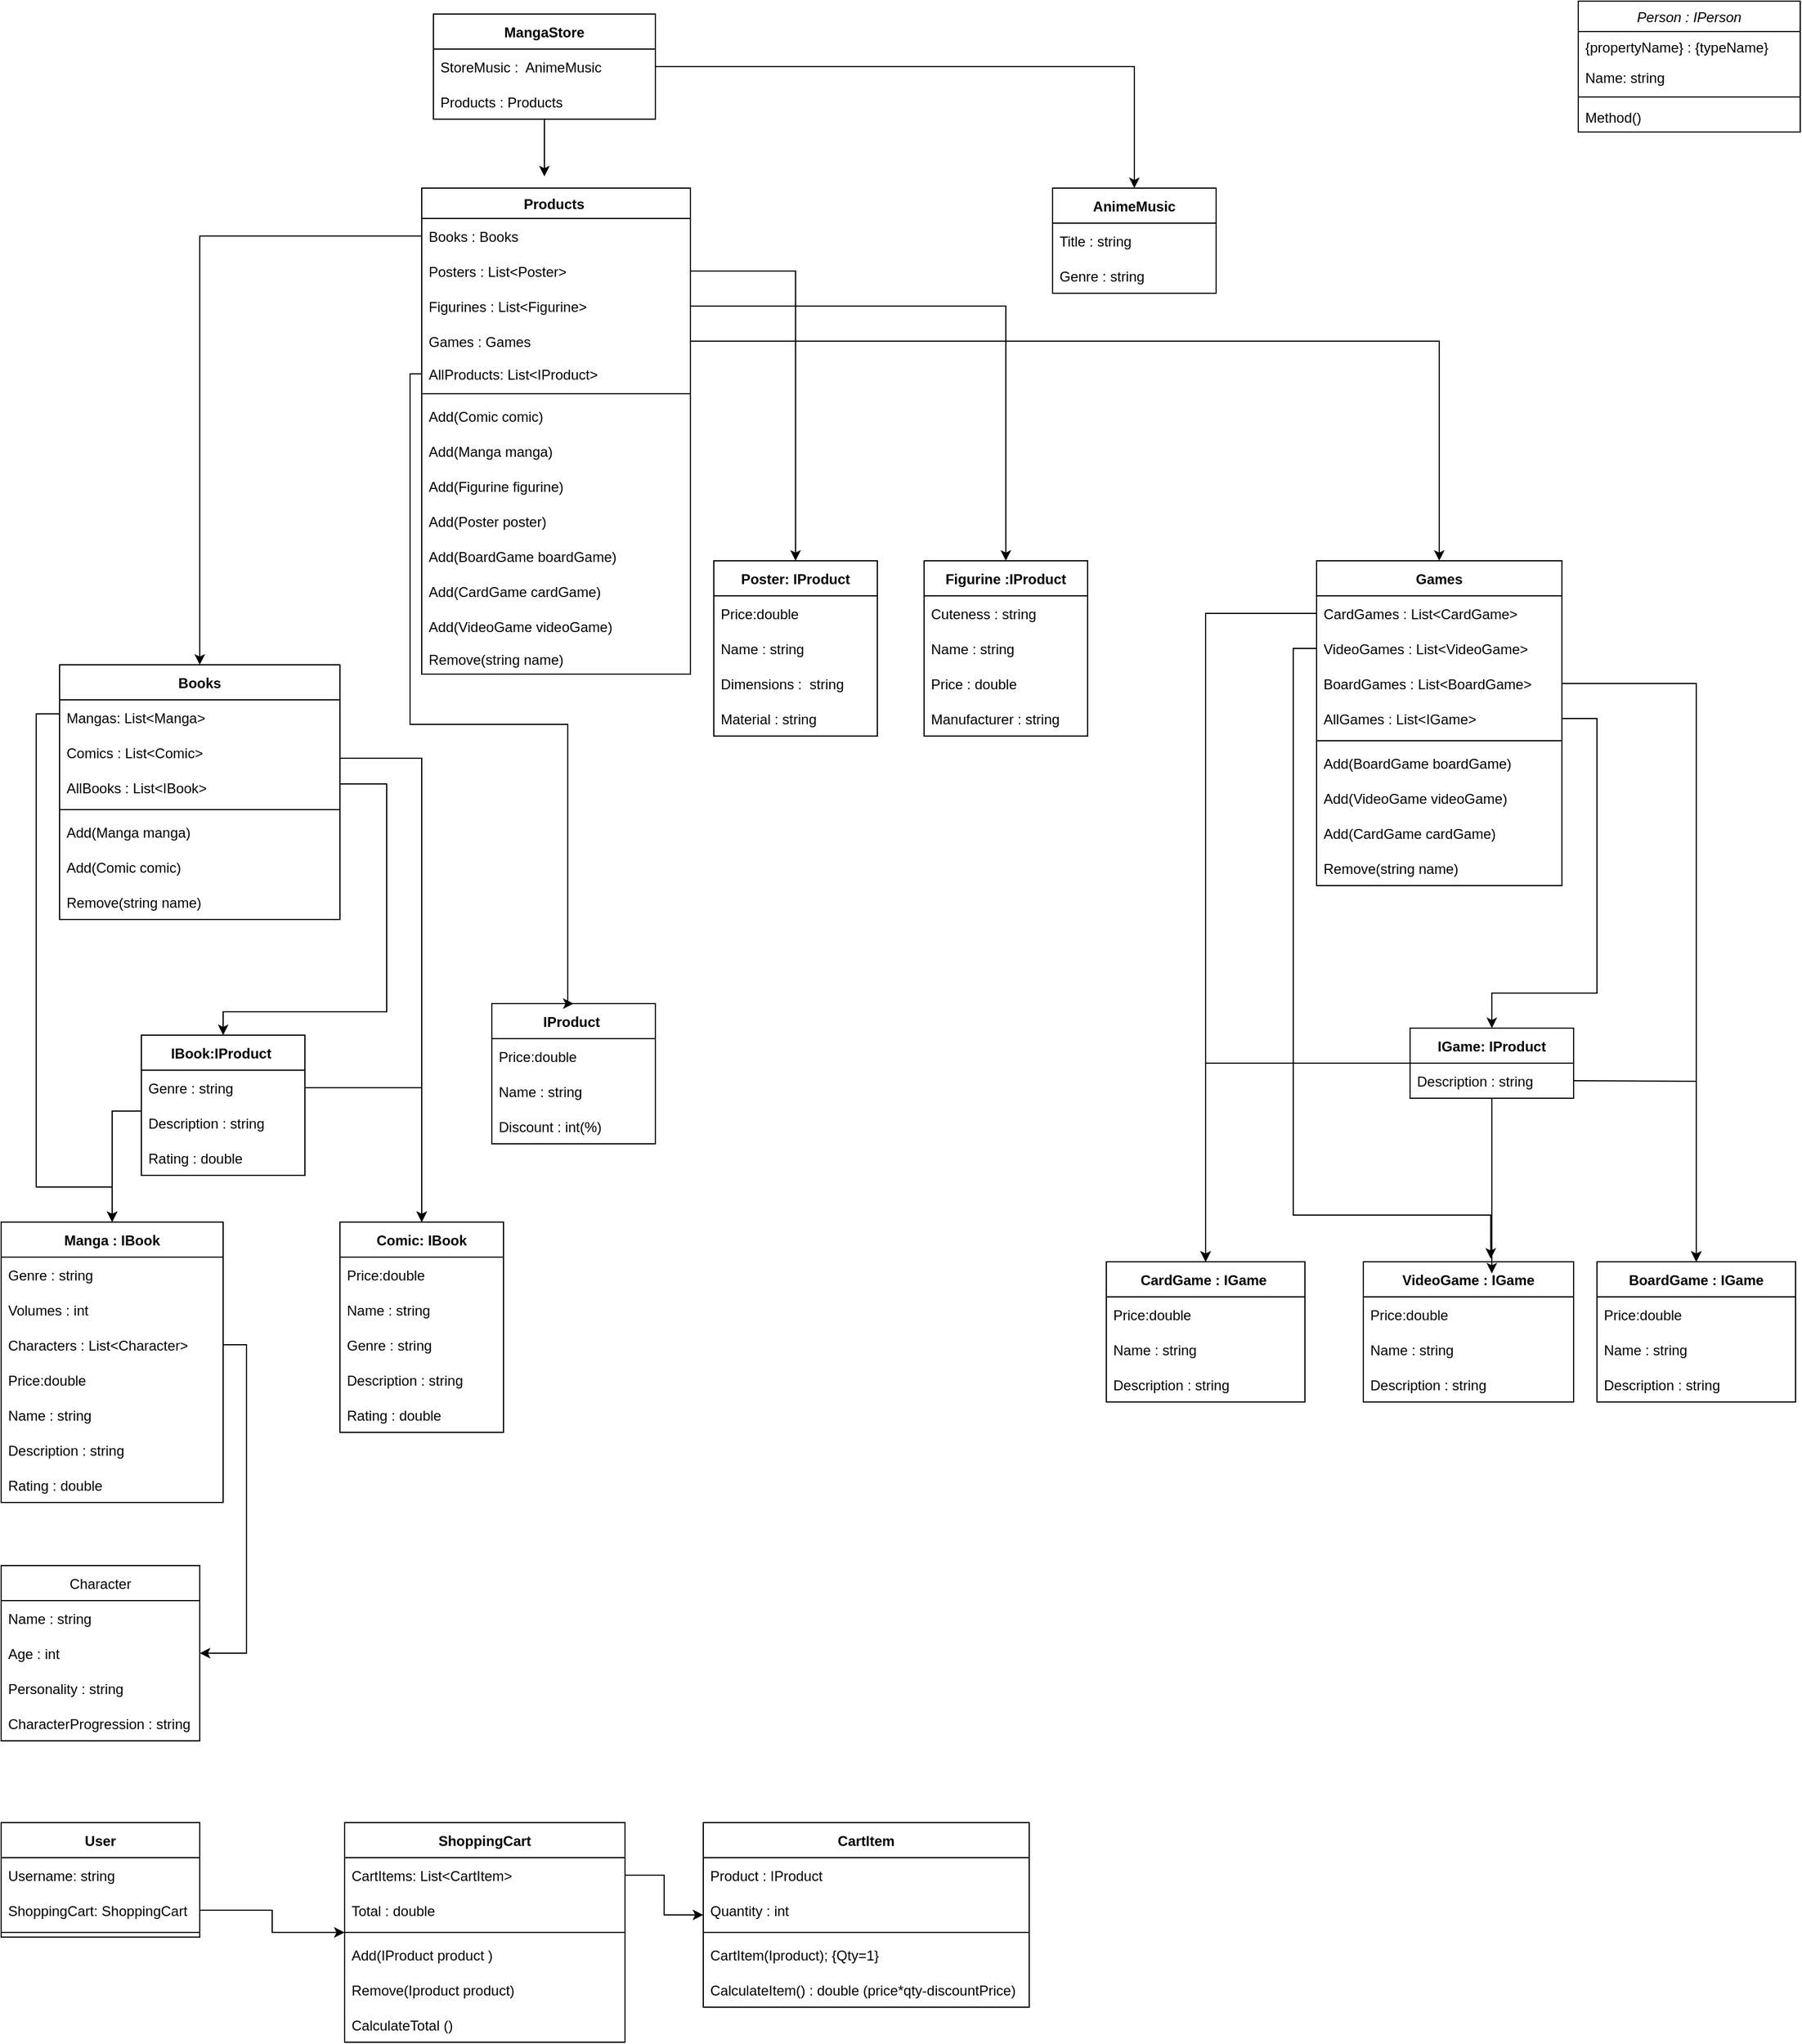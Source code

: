 <mxfile version="19.0.0" type="device"><diagram id="C5RBs43oDa-KdzZeNtuy" name="Page-1"><mxGraphModel dx="981" dy="-345" grid="1" gridSize="10" guides="1" tooltips="1" connect="1" arrows="1" fold="1" page="1" pageScale="1" pageWidth="827" pageHeight="1169" math="0" shadow="0"><root><mxCell id="WIyWlLk6GJQsqaUBKTNV-0"/><mxCell id="WIyWlLk6GJQsqaUBKTNV-1" parent="WIyWlLk6GJQsqaUBKTNV-0"/><mxCell id="zkfFHV4jXpPFQw0GAbJ--0" value="Person : IPerson" style="swimlane;fontStyle=2;align=center;verticalAlign=top;childLayout=stackLayout;horizontal=1;startSize=26;horizontalStack=0;resizeParent=1;resizeLast=0;collapsible=1;marginBottom=0;rounded=0;shadow=0;strokeWidth=1;fontColor=#000000;" parent="WIyWlLk6GJQsqaUBKTNV-1" vertex="1"><mxGeometry x="1350" y="1201" width="190" height="112" as="geometry"><mxRectangle x="230" y="140" width="160" height="26" as="alternateBounds"/></mxGeometry></mxCell><mxCell id="zkfFHV4jXpPFQw0GAbJ--2" value="{propertyName} : {typeName}" style="text;align=left;verticalAlign=top;spacingLeft=4;spacingRight=4;overflow=hidden;rotatable=0;points=[[0,0.5],[1,0.5]];portConstraint=eastwest;rounded=0;shadow=0;html=0;fontColor=#000000;" parent="zkfFHV4jXpPFQw0GAbJ--0" vertex="1"><mxGeometry y="26" width="190" height="26" as="geometry"/></mxCell><mxCell id="zkfFHV4jXpPFQw0GAbJ--1" value="Name: string" style="text;align=left;verticalAlign=top;spacingLeft=4;spacingRight=4;overflow=hidden;rotatable=0;points=[[0,0.5],[1,0.5]];portConstraint=eastwest;fontColor=#000000;" parent="zkfFHV4jXpPFQw0GAbJ--0" vertex="1"><mxGeometry y="52" width="190" height="26" as="geometry"/></mxCell><mxCell id="zkfFHV4jXpPFQw0GAbJ--4" value="" style="line;html=1;strokeWidth=1;align=left;verticalAlign=middle;spacingTop=-1;spacingLeft=3;spacingRight=3;rotatable=0;labelPosition=right;points=[];portConstraint=eastwest;fontColor=#000000;" parent="zkfFHV4jXpPFQw0GAbJ--0" vertex="1"><mxGeometry y="78" width="190" height="8" as="geometry"/></mxCell><mxCell id="zkfFHV4jXpPFQw0GAbJ--5" value="Method()" style="text;align=left;verticalAlign=top;spacingLeft=4;spacingRight=4;overflow=hidden;rotatable=0;points=[[0,0.5],[1,0.5]];portConstraint=eastwest;fontColor=#000000;" parent="zkfFHV4jXpPFQw0GAbJ--0" vertex="1"><mxGeometry y="86" width="190" height="26" as="geometry"/></mxCell><mxCell id="V0D16U1QxSPT4aVUW1du-11" style="edgeStyle=orthogonalEdgeStyle;rounded=0;orthogonalLoop=1;jettySize=auto;html=1;" parent="WIyWlLk6GJQsqaUBKTNV-1" source="A4vjQDZnEhib27gxBdqD-4" edge="1"><mxGeometry relative="1" as="geometry"><mxPoint x="465" y="1351" as="targetPoint"/></mxGeometry></mxCell><mxCell id="A4vjQDZnEhib27gxBdqD-4" value="MangaStore" style="swimlane;fontStyle=1;childLayout=stackLayout;horizontal=1;startSize=30;horizontalStack=0;resizeParent=1;resizeParentMax=0;resizeLast=0;collapsible=1;marginBottom=0;fontColor=#000000;" parent="WIyWlLk6GJQsqaUBKTNV-1" vertex="1"><mxGeometry x="370" y="1212" width="190" height="90" as="geometry"/></mxCell><mxCell id="A4vjQDZnEhib27gxBdqD-8" value="StoreMusic :  AnimeMusic" style="text;strokeColor=none;fillColor=none;align=left;verticalAlign=middle;spacingLeft=4;spacingRight=4;overflow=hidden;points=[[0,0.5],[1,0.5]];portConstraint=eastwest;rotatable=0;fontStyle=0;fontColor=#000000;" parent="A4vjQDZnEhib27gxBdqD-4" vertex="1"><mxGeometry y="30" width="190" height="30" as="geometry"/></mxCell><mxCell id="V0D16U1QxSPT4aVUW1du-0" value="Products : Products" style="text;strokeColor=none;fillColor=none;align=left;verticalAlign=middle;spacingLeft=4;spacingRight=4;overflow=hidden;points=[[0,0.5],[1,0.5]];portConstraint=eastwest;rotatable=0;fontStyle=0;fontColor=#000000;" parent="A4vjQDZnEhib27gxBdqD-4" vertex="1"><mxGeometry y="60" width="190" height="30" as="geometry"/></mxCell><mxCell id="A4vjQDZnEhib27gxBdqD-10" value="Character" style="swimlane;fontStyle=0;childLayout=stackLayout;horizontal=1;startSize=30;horizontalStack=0;resizeParent=1;resizeParentMax=0;resizeLast=0;collapsible=1;marginBottom=0;fontColor=#000000;" parent="WIyWlLk6GJQsqaUBKTNV-1" vertex="1"><mxGeometry y="2540" width="170" height="150" as="geometry"/></mxCell><mxCell id="A4vjQDZnEhib27gxBdqD-11" value="Name : string " style="text;strokeColor=none;fillColor=none;align=left;verticalAlign=middle;spacingLeft=4;spacingRight=4;overflow=hidden;points=[[0,0.5],[1,0.5]];portConstraint=eastwest;rotatable=0;fontColor=#000000;" parent="A4vjQDZnEhib27gxBdqD-10" vertex="1"><mxGeometry y="30" width="170" height="30" as="geometry"/></mxCell><mxCell id="A4vjQDZnEhib27gxBdqD-12" value="Age : int" style="text;strokeColor=none;fillColor=none;align=left;verticalAlign=middle;spacingLeft=4;spacingRight=4;overflow=hidden;points=[[0,0.5],[1,0.5]];portConstraint=eastwest;rotatable=0;fontColor=#000000;" parent="A4vjQDZnEhib27gxBdqD-10" vertex="1"><mxGeometry y="60" width="170" height="30" as="geometry"/></mxCell><mxCell id="A4vjQDZnEhib27gxBdqD-13" value="Personality : string " style="text;strokeColor=none;fillColor=none;align=left;verticalAlign=middle;spacingLeft=4;spacingRight=4;overflow=hidden;points=[[0,0.5],[1,0.5]];portConstraint=eastwest;rotatable=0;fontColor=#000000;" parent="A4vjQDZnEhib27gxBdqD-10" vertex="1"><mxGeometry y="90" width="170" height="30" as="geometry"/></mxCell><mxCell id="A4vjQDZnEhib27gxBdqD-14" value="CharacterProgression : string" style="text;strokeColor=none;fillColor=none;align=left;verticalAlign=middle;spacingLeft=4;spacingRight=4;overflow=hidden;points=[[0,0.5],[1,0.5]];portConstraint=eastwest;rotatable=0;fontColor=#000000;" parent="A4vjQDZnEhib27gxBdqD-10" vertex="1"><mxGeometry y="120" width="170" height="30" as="geometry"/></mxCell><mxCell id="A4vjQDZnEhib27gxBdqD-19" value="Manga : IBook" style="swimlane;fontStyle=1;childLayout=stackLayout;horizontal=1;startSize=30;horizontalStack=0;resizeParent=1;resizeParentMax=0;resizeLast=0;collapsible=1;marginBottom=0;fontColor=#000000;" parent="WIyWlLk6GJQsqaUBKTNV-1" vertex="1"><mxGeometry y="2246" width="190" height="240" as="geometry"/></mxCell><mxCell id="A4vjQDZnEhib27gxBdqD-21" value="Genre : string    " style="text;strokeColor=none;fillColor=none;align=left;verticalAlign=middle;spacingLeft=4;spacingRight=4;overflow=hidden;points=[[0,0.5],[1,0.5]];portConstraint=eastwest;rotatable=0;fontColor=#000000;" parent="A4vjQDZnEhib27gxBdqD-19" vertex="1"><mxGeometry y="30" width="190" height="30" as="geometry"/></mxCell><mxCell id="A4vjQDZnEhib27gxBdqD-22" value="Volumes : int" style="text;strokeColor=none;fillColor=none;align=left;verticalAlign=middle;spacingLeft=4;spacingRight=4;overflow=hidden;points=[[0,0.5],[1,0.5]];portConstraint=eastwest;rotatable=0;fontColor=#000000;" parent="A4vjQDZnEhib27gxBdqD-19" vertex="1"><mxGeometry y="60" width="190" height="30" as="geometry"/></mxCell><mxCell id="A4vjQDZnEhib27gxBdqD-23" value="Characters : List&lt;Character&gt;" style="text;strokeColor=none;fillColor=none;align=left;verticalAlign=middle;spacingLeft=4;spacingRight=4;overflow=hidden;points=[[0,0.5],[1,0.5]];portConstraint=eastwest;rotatable=0;fontColor=#000000;" parent="A4vjQDZnEhib27gxBdqD-19" vertex="1"><mxGeometry y="90" width="190" height="30" as="geometry"/></mxCell><mxCell id="V0D16U1QxSPT4aVUW1du-30" value="Price:double" style="text;strokeColor=none;fillColor=none;align=left;verticalAlign=middle;spacingLeft=4;spacingRight=4;overflow=hidden;points=[[0,0.5],[1,0.5]];portConstraint=eastwest;rotatable=0;fontColor=#000000;" parent="A4vjQDZnEhib27gxBdqD-19" vertex="1"><mxGeometry y="120" width="190" height="30" as="geometry"/></mxCell><mxCell id="V0D16U1QxSPT4aVUW1du-29" value="Name : string" style="text;strokeColor=none;fillColor=none;align=left;verticalAlign=middle;spacingLeft=4;spacingRight=4;overflow=hidden;points=[[0,0.5],[1,0.5]];portConstraint=eastwest;rotatable=0;fontColor=#000000;" parent="A4vjQDZnEhib27gxBdqD-19" vertex="1"><mxGeometry y="150" width="190" height="30" as="geometry"/></mxCell><mxCell id="A4vjQDZnEhib27gxBdqD-24" value="Description : string" style="text;strokeColor=none;fillColor=none;align=left;verticalAlign=middle;spacingLeft=4;spacingRight=4;overflow=hidden;points=[[0,0.5],[1,0.5]];portConstraint=eastwest;rotatable=0;fontColor=#000000;" parent="A4vjQDZnEhib27gxBdqD-19" vertex="1"><mxGeometry y="180" width="190" height="30" as="geometry"/></mxCell><mxCell id="A4vjQDZnEhib27gxBdqD-25" value="Rating : double " style="text;strokeColor=none;fillColor=none;align=left;verticalAlign=middle;spacingLeft=4;spacingRight=4;overflow=hidden;points=[[0,0.5],[1,0.5]];portConstraint=eastwest;rotatable=0;fontColor=#000000;" parent="A4vjQDZnEhib27gxBdqD-19" vertex="1"><mxGeometry y="210" width="190" height="30" as="geometry"/></mxCell><mxCell id="A4vjQDZnEhib27gxBdqD-27" value="Books" style="swimlane;fontStyle=1;childLayout=stackLayout;horizontal=1;startSize=30;horizontalStack=0;resizeParent=1;resizeParentMax=0;resizeLast=0;collapsible=1;marginBottom=0;fontColor=#000000;" parent="WIyWlLk6GJQsqaUBKTNV-1" vertex="1"><mxGeometry x="50" y="1769" width="240" height="218" as="geometry"/></mxCell><mxCell id="A4vjQDZnEhib27gxBdqD-28" value="Mangas: List&lt;Manga&gt;    " style="text;strokeColor=none;fillColor=none;align=left;verticalAlign=middle;spacingLeft=4;spacingRight=4;overflow=hidden;points=[[0,0.5],[1,0.5]];portConstraint=eastwest;rotatable=0;fontColor=#000000;" parent="A4vjQDZnEhib27gxBdqD-27" vertex="1"><mxGeometry y="30" width="240" height="30" as="geometry"/></mxCell><mxCell id="A4vjQDZnEhib27gxBdqD-29" value="Comics : List&lt;Comic&gt;" style="text;strokeColor=none;fillColor=none;align=left;verticalAlign=middle;spacingLeft=4;spacingRight=4;overflow=hidden;points=[[0,0.5],[1,0.5]];portConstraint=eastwest;rotatable=0;fontColor=#000000;" parent="A4vjQDZnEhib27gxBdqD-27" vertex="1"><mxGeometry y="60" width="240" height="30" as="geometry"/></mxCell><mxCell id="A4vjQDZnEhib27gxBdqD-48" value="AllBooks : List&lt;IBook&gt;" style="text;strokeColor=none;fillColor=none;align=left;verticalAlign=middle;spacingLeft=4;spacingRight=4;overflow=hidden;points=[[0,0.5],[1,0.5]];portConstraint=eastwest;rotatable=0;fontColor=#000000;" parent="A4vjQDZnEhib27gxBdqD-27" vertex="1"><mxGeometry y="90" width="240" height="30" as="geometry"/></mxCell><mxCell id="A4vjQDZnEhib27gxBdqD-69" value="" style="line;html=1;strokeWidth=1;align=left;verticalAlign=middle;spacingTop=-1;spacingLeft=3;spacingRight=3;rotatable=0;labelPosition=right;points=[];portConstraint=eastwest;fontColor=#000000;" parent="A4vjQDZnEhib27gxBdqD-27" vertex="1"><mxGeometry y="120" width="240" height="8" as="geometry"/></mxCell><mxCell id="A4vjQDZnEhib27gxBdqD-71" value="Add(Manga manga)" style="text;strokeColor=none;fillColor=none;align=left;verticalAlign=middle;spacingLeft=4;spacingRight=4;overflow=hidden;points=[[0,0.5],[1,0.5]];portConstraint=eastwest;rotatable=0;fontColor=#000000;" parent="A4vjQDZnEhib27gxBdqD-27" vertex="1"><mxGeometry y="128" width="240" height="30" as="geometry"/></mxCell><mxCell id="A4vjQDZnEhib27gxBdqD-72" value="Add(Comic comic)" style="text;strokeColor=none;fillColor=none;align=left;verticalAlign=middle;spacingLeft=4;spacingRight=4;overflow=hidden;points=[[0,0.5],[1,0.5]];portConstraint=eastwest;rotatable=0;fontColor=#000000;" parent="A4vjQDZnEhib27gxBdqD-27" vertex="1"><mxGeometry y="158" width="240" height="30" as="geometry"/></mxCell><mxCell id="A4vjQDZnEhib27gxBdqD-73" value="Remove(string name)" style="text;strokeColor=none;fillColor=none;align=left;verticalAlign=middle;spacingLeft=4;spacingRight=4;overflow=hidden;points=[[0,0.5],[1,0.5]];portConstraint=eastwest;rotatable=0;fontColor=#000000;" parent="A4vjQDZnEhib27gxBdqD-27" vertex="1"><mxGeometry y="188" width="240" height="30" as="geometry"/></mxCell><mxCell id="A4vjQDZnEhib27gxBdqD-30" style="edgeStyle=orthogonalEdgeStyle;rounded=0;orthogonalLoop=1;jettySize=auto;html=1;exitX=1;exitY=0.5;exitDx=0;exitDy=0;entryX=1;entryY=0.5;entryDx=0;entryDy=0;fontColor=#000000;" parent="WIyWlLk6GJQsqaUBKTNV-1" source="A4vjQDZnEhib27gxBdqD-23" target="A4vjQDZnEhib27gxBdqD-12" edge="1"><mxGeometry relative="1" as="geometry"/></mxCell><mxCell id="A4vjQDZnEhib27gxBdqD-32" value="Comic: IBook" style="swimlane;fontStyle=1;childLayout=stackLayout;horizontal=1;startSize=30;horizontalStack=0;resizeParent=1;resizeParentMax=0;resizeLast=0;collapsible=1;marginBottom=0;fontColor=#000000;" parent="WIyWlLk6GJQsqaUBKTNV-1" vertex="1"><mxGeometry x="290" y="2246" width="140" height="180" as="geometry"/></mxCell><mxCell id="V0D16U1QxSPT4aVUW1du-38" value="Price:double" style="text;strokeColor=none;fillColor=none;align=left;verticalAlign=middle;spacingLeft=4;spacingRight=4;overflow=hidden;points=[[0,0.5],[1,0.5]];portConstraint=eastwest;rotatable=0;fontColor=#000000;" parent="A4vjQDZnEhib27gxBdqD-32" vertex="1"><mxGeometry y="30" width="140" height="30" as="geometry"/></mxCell><mxCell id="V0D16U1QxSPT4aVUW1du-37" value="Name : string" style="text;strokeColor=none;fillColor=none;align=left;verticalAlign=middle;spacingLeft=4;spacingRight=4;overflow=hidden;points=[[0,0.5],[1,0.5]];portConstraint=eastwest;rotatable=0;fontColor=#000000;" parent="A4vjQDZnEhib27gxBdqD-32" vertex="1"><mxGeometry y="60" width="140" height="30" as="geometry"/></mxCell><mxCell id="A4vjQDZnEhib27gxBdqD-34" value="Genre : string    " style="text;strokeColor=none;fillColor=none;align=left;verticalAlign=middle;spacingLeft=4;spacingRight=4;overflow=hidden;points=[[0,0.5],[1,0.5]];portConstraint=eastwest;rotatable=0;fontColor=#000000;" parent="A4vjQDZnEhib27gxBdqD-32" vertex="1"><mxGeometry y="90" width="140" height="30" as="geometry"/></mxCell><mxCell id="A4vjQDZnEhib27gxBdqD-35" value="Description : string" style="text;strokeColor=none;fillColor=none;align=left;verticalAlign=middle;spacingLeft=4;spacingRight=4;overflow=hidden;points=[[0,0.5],[1,0.5]];portConstraint=eastwest;rotatable=0;fontColor=#000000;" parent="A4vjQDZnEhib27gxBdqD-32" vertex="1"><mxGeometry y="120" width="140" height="30" as="geometry"/></mxCell><mxCell id="A4vjQDZnEhib27gxBdqD-36" value="Rating : double " style="text;strokeColor=none;fillColor=none;align=left;verticalAlign=middle;spacingLeft=4;spacingRight=4;overflow=hidden;points=[[0,0.5],[1,0.5]];portConstraint=eastwest;rotatable=0;fontColor=#000000;" parent="A4vjQDZnEhib27gxBdqD-32" vertex="1"><mxGeometry y="150" width="140" height="30" as="geometry"/></mxCell><mxCell id="A4vjQDZnEhib27gxBdqD-41" value="Poster: IProduct" style="swimlane;fontStyle=1;childLayout=stackLayout;horizontal=1;startSize=30;horizontalStack=0;resizeParent=1;resizeParentMax=0;resizeLast=0;collapsible=1;marginBottom=0;fontColor=#000000;" parent="WIyWlLk6GJQsqaUBKTNV-1" vertex="1"><mxGeometry x="610" y="1680" width="140" height="150" as="geometry"/></mxCell><mxCell id="V0D16U1QxSPT4aVUW1du-39" value="Price:double" style="text;strokeColor=none;fillColor=none;align=left;verticalAlign=middle;spacingLeft=4;spacingRight=4;overflow=hidden;points=[[0,0.5],[1,0.5]];portConstraint=eastwest;rotatable=0;fontColor=#000000;" parent="A4vjQDZnEhib27gxBdqD-41" vertex="1"><mxGeometry y="30" width="140" height="30" as="geometry"/></mxCell><mxCell id="V0D16U1QxSPT4aVUW1du-40" value="Name : string" style="text;strokeColor=none;fillColor=none;align=left;verticalAlign=middle;spacingLeft=4;spacingRight=4;overflow=hidden;points=[[0,0.5],[1,0.5]];portConstraint=eastwest;rotatable=0;fontColor=#000000;" parent="A4vjQDZnEhib27gxBdqD-41" vertex="1"><mxGeometry y="60" width="140" height="30" as="geometry"/></mxCell><mxCell id="A4vjQDZnEhib27gxBdqD-43" value="Dimensions :  string" style="text;strokeColor=none;fillColor=none;align=left;verticalAlign=middle;spacingLeft=4;spacingRight=4;overflow=hidden;points=[[0,0.5],[1,0.5]];portConstraint=eastwest;rotatable=0;fontColor=#000000;" parent="A4vjQDZnEhib27gxBdqD-41" vertex="1"><mxGeometry y="90" width="140" height="30" as="geometry"/></mxCell><mxCell id="A4vjQDZnEhib27gxBdqD-44" value="Material : string " style="text;strokeColor=none;fillColor=none;align=left;verticalAlign=middle;spacingLeft=4;spacingRight=4;overflow=hidden;points=[[0,0.5],[1,0.5]];portConstraint=eastwest;rotatable=0;fontColor=#000000;" parent="A4vjQDZnEhib27gxBdqD-41" vertex="1"><mxGeometry y="120" width="140" height="30" as="geometry"/></mxCell><mxCell id="A4vjQDZnEhib27gxBdqD-50" value="IBook:IProduct " style="swimlane;fontStyle=1;childLayout=stackLayout;horizontal=1;startSize=30;horizontalStack=0;resizeParent=1;resizeParentMax=0;resizeLast=0;collapsible=1;marginBottom=0;fontColor=#000000;" parent="WIyWlLk6GJQsqaUBKTNV-1" vertex="1"><mxGeometry x="120" y="2086" width="140" height="120" as="geometry"/></mxCell><mxCell id="A4vjQDZnEhib27gxBdqD-52" value="Genre : string    " style="text;strokeColor=none;fillColor=none;align=left;verticalAlign=middle;spacingLeft=4;spacingRight=4;overflow=hidden;points=[[0,0.5],[1,0.5]];portConstraint=eastwest;rotatable=0;fontColor=#000000;" parent="A4vjQDZnEhib27gxBdqD-50" vertex="1"><mxGeometry y="30" width="140" height="30" as="geometry"/></mxCell><mxCell id="A4vjQDZnEhib27gxBdqD-53" value="Description : string" style="text;strokeColor=none;fillColor=none;align=left;verticalAlign=middle;spacingLeft=4;spacingRight=4;overflow=hidden;points=[[0,0.5],[1,0.5]];portConstraint=eastwest;rotatable=0;fontColor=#000000;" parent="A4vjQDZnEhib27gxBdqD-50" vertex="1"><mxGeometry y="60" width="140" height="30" as="geometry"/></mxCell><mxCell id="A4vjQDZnEhib27gxBdqD-54" value="Rating : double " style="text;strokeColor=none;fillColor=none;align=left;verticalAlign=middle;spacingLeft=4;spacingRight=4;overflow=hidden;points=[[0,0.5],[1,0.5]];portConstraint=eastwest;rotatable=0;fontColor=#000000;" parent="A4vjQDZnEhib27gxBdqD-50" vertex="1"><mxGeometry y="90" width="140" height="30" as="geometry"/></mxCell><mxCell id="A4vjQDZnEhib27gxBdqD-59" style="edgeStyle=orthogonalEdgeStyle;rounded=0;orthogonalLoop=1;jettySize=auto;html=1;exitX=1;exitY=0.5;exitDx=0;exitDy=0;entryX=0.5;entryY=0;entryDx=0;entryDy=0;fontColor=#000000;" parent="WIyWlLk6GJQsqaUBKTNV-1" source="A4vjQDZnEhib27gxBdqD-48" target="A4vjQDZnEhib27gxBdqD-50" edge="1"><mxGeometry relative="1" as="geometry"><Array as="points"><mxPoint x="330" y="1871"/><mxPoint x="330" y="2066"/><mxPoint x="190" y="2066"/></Array></mxGeometry></mxCell><mxCell id="A4vjQDZnEhib27gxBdqD-62" style="edgeStyle=orthogonalEdgeStyle;rounded=0;orthogonalLoop=1;jettySize=auto;html=1;exitX=0;exitY=0.5;exitDx=0;exitDy=0;entryX=0.5;entryY=0;entryDx=0;entryDy=0;fontColor=#000000;" parent="WIyWlLk6GJQsqaUBKTNV-1" source="A4vjQDZnEhib27gxBdqD-52" target="A4vjQDZnEhib27gxBdqD-19" edge="1"><mxGeometry relative="1" as="geometry"><Array as="points"><mxPoint x="95" y="2151"/></Array></mxGeometry></mxCell><mxCell id="A4vjQDZnEhib27gxBdqD-64" style="edgeStyle=orthogonalEdgeStyle;rounded=0;orthogonalLoop=1;jettySize=auto;html=1;exitX=0;exitY=0.5;exitDx=0;exitDy=0;entryX=0.5;entryY=0;entryDx=0;entryDy=0;fontColor=#000000;" parent="WIyWlLk6GJQsqaUBKTNV-1" source="A4vjQDZnEhib27gxBdqD-28" target="A4vjQDZnEhib27gxBdqD-19" edge="1"><mxGeometry relative="1" as="geometry"><Array as="points"><mxPoint x="30" y="1811"/><mxPoint x="30" y="2216"/><mxPoint x="95" y="2216"/></Array></mxGeometry></mxCell><mxCell id="A4vjQDZnEhib27gxBdqD-65" style="edgeStyle=orthogonalEdgeStyle;rounded=0;orthogonalLoop=1;jettySize=auto;html=1;exitX=1;exitY=0.5;exitDx=0;exitDy=0;entryX=0.5;entryY=0;entryDx=0;entryDy=0;fontColor=#000000;" parent="WIyWlLk6GJQsqaUBKTNV-1" source="A4vjQDZnEhib27gxBdqD-52" target="A4vjQDZnEhib27gxBdqD-32" edge="1"><mxGeometry relative="1" as="geometry"/></mxCell><mxCell id="A4vjQDZnEhib27gxBdqD-77" value="Figurine :IProduct" style="swimlane;fontStyle=1;childLayout=stackLayout;horizontal=1;startSize=30;horizontalStack=0;resizeParent=1;resizeParentMax=0;resizeLast=0;collapsible=1;marginBottom=0;fontColor=#000000;" parent="WIyWlLk6GJQsqaUBKTNV-1" vertex="1"><mxGeometry x="790" y="1680" width="140" height="150" as="geometry"/></mxCell><mxCell id="A4vjQDZnEhib27gxBdqD-78" value="Cuteness : string  " style="text;strokeColor=none;fillColor=none;align=left;verticalAlign=middle;spacingLeft=4;spacingRight=4;overflow=hidden;points=[[0,0.5],[1,0.5]];portConstraint=eastwest;rotatable=0;" parent="A4vjQDZnEhib27gxBdqD-77" vertex="1"><mxGeometry y="30" width="140" height="30" as="geometry"/></mxCell><mxCell id="A4vjQDZnEhib27gxBdqD-79" value="Name : string " style="text;strokeColor=none;fillColor=none;align=left;verticalAlign=middle;spacingLeft=4;spacingRight=4;overflow=hidden;points=[[0,0.5],[1,0.5]];portConstraint=eastwest;rotatable=0;" parent="A4vjQDZnEhib27gxBdqD-77" vertex="1"><mxGeometry y="60" width="140" height="30" as="geometry"/></mxCell><mxCell id="A4vjQDZnEhib27gxBdqD-80" value="Price : double " style="text;strokeColor=none;fillColor=none;align=left;verticalAlign=middle;spacingLeft=4;spacingRight=4;overflow=hidden;points=[[0,0.5],[1,0.5]];portConstraint=eastwest;rotatable=0;" parent="A4vjQDZnEhib27gxBdqD-77" vertex="1"><mxGeometry y="90" width="140" height="30" as="geometry"/></mxCell><mxCell id="A4vjQDZnEhib27gxBdqD-81" value="Manufacturer : string" style="text;strokeColor=none;fillColor=none;align=left;verticalAlign=middle;spacingLeft=4;spacingRight=4;overflow=hidden;points=[[0,0.5],[1,0.5]];portConstraint=eastwest;rotatable=0;" parent="A4vjQDZnEhib27gxBdqD-77" vertex="1"><mxGeometry y="120" width="140" height="30" as="geometry"/></mxCell><mxCell id="A4vjQDZnEhib27gxBdqD-83" value="AnimeMusic" style="swimlane;fontStyle=1;childLayout=stackLayout;horizontal=1;startSize=30;horizontalStack=0;resizeParent=1;resizeParentMax=0;resizeLast=0;collapsible=1;marginBottom=0;fontColor=#000000;" parent="WIyWlLk6GJQsqaUBKTNV-1" vertex="1"><mxGeometry x="900" y="1361" width="140" height="90" as="geometry"/></mxCell><mxCell id="A4vjQDZnEhib27gxBdqD-84" value="Title : string" style="text;strokeColor=none;fillColor=none;align=left;verticalAlign=middle;spacingLeft=4;spacingRight=4;overflow=hidden;points=[[0,0.5],[1,0.5]];portConstraint=eastwest;rotatable=0;" parent="A4vjQDZnEhib27gxBdqD-83" vertex="1"><mxGeometry y="30" width="140" height="30" as="geometry"/></mxCell><mxCell id="A4vjQDZnEhib27gxBdqD-85" value="Genre : string" style="text;strokeColor=none;fillColor=none;align=left;verticalAlign=middle;spacingLeft=4;spacingRight=4;overflow=hidden;points=[[0,0.5],[1,0.5]];portConstraint=eastwest;rotatable=0;" parent="A4vjQDZnEhib27gxBdqD-83" vertex="1"><mxGeometry y="60" width="140" height="30" as="geometry"/></mxCell><mxCell id="A4vjQDZnEhib27gxBdqD-89" value="Games" style="swimlane;fontStyle=1;childLayout=stackLayout;horizontal=1;startSize=30;horizontalStack=0;resizeParent=1;resizeParentMax=0;resizeLast=0;collapsible=1;marginBottom=0;fontColor=#000000;" parent="WIyWlLk6GJQsqaUBKTNV-1" vertex="1"><mxGeometry x="1126" y="1680" width="210" height="278" as="geometry"/></mxCell><mxCell id="A4vjQDZnEhib27gxBdqD-90" value="CardGames : List&lt;CardGame&gt;" style="text;strokeColor=none;fillColor=none;align=left;verticalAlign=middle;spacingLeft=4;spacingRight=4;overflow=hidden;points=[[0,0.5],[1,0.5]];portConstraint=eastwest;rotatable=0;" parent="A4vjQDZnEhib27gxBdqD-89" vertex="1"><mxGeometry y="30" width="210" height="30" as="geometry"/></mxCell><mxCell id="A4vjQDZnEhib27gxBdqD-91" value="VideoGames : List&lt;VideoGame&gt;" style="text;strokeColor=none;fillColor=none;align=left;verticalAlign=middle;spacingLeft=4;spacingRight=4;overflow=hidden;points=[[0,0.5],[1,0.5]];portConstraint=eastwest;rotatable=0;" parent="A4vjQDZnEhib27gxBdqD-89" vertex="1"><mxGeometry y="60" width="210" height="30" as="geometry"/></mxCell><mxCell id="A4vjQDZnEhib27gxBdqD-92" value="BoardGames : List&lt;BoardGame&gt;" style="text;strokeColor=none;fillColor=none;align=left;verticalAlign=middle;spacingLeft=4;spacingRight=4;overflow=hidden;points=[[0,0.5],[1,0.5]];portConstraint=eastwest;rotatable=0;" parent="A4vjQDZnEhib27gxBdqD-89" vertex="1"><mxGeometry y="90" width="210" height="30" as="geometry"/></mxCell><mxCell id="A4vjQDZnEhib27gxBdqD-107" value="AllGames : List&lt;IGame&gt;" style="text;strokeColor=none;fillColor=none;align=left;verticalAlign=middle;spacingLeft=4;spacingRight=4;overflow=hidden;points=[[0,0.5],[1,0.5]];portConstraint=eastwest;rotatable=0;" parent="A4vjQDZnEhib27gxBdqD-89" vertex="1"><mxGeometry y="120" width="210" height="30" as="geometry"/></mxCell><mxCell id="A4vjQDZnEhib27gxBdqD-128" value="" style="line;html=1;strokeWidth=1;align=left;verticalAlign=middle;spacingTop=-1;spacingLeft=3;spacingRight=3;rotatable=0;labelPosition=right;points=[];portConstraint=eastwest;fontColor=#000000;" parent="A4vjQDZnEhib27gxBdqD-89" vertex="1"><mxGeometry y="150" width="210" height="8" as="geometry"/></mxCell><mxCell id="A4vjQDZnEhib27gxBdqD-129" value="Add(BoardGame boardGame)" style="text;strokeColor=none;fillColor=none;align=left;verticalAlign=middle;spacingLeft=4;spacingRight=4;overflow=hidden;points=[[0,0.5],[1,0.5]];portConstraint=eastwest;rotatable=0;" parent="A4vjQDZnEhib27gxBdqD-89" vertex="1"><mxGeometry y="158" width="210" height="30" as="geometry"/></mxCell><mxCell id="A4vjQDZnEhib27gxBdqD-130" value="Add(VideoGame videoGame)" style="text;strokeColor=none;fillColor=none;align=left;verticalAlign=middle;spacingLeft=4;spacingRight=4;overflow=hidden;points=[[0,0.5],[1,0.5]];portConstraint=eastwest;rotatable=0;" parent="A4vjQDZnEhib27gxBdqD-89" vertex="1"><mxGeometry y="188" width="210" height="30" as="geometry"/></mxCell><mxCell id="A4vjQDZnEhib27gxBdqD-131" value="Add(CardGame cardGame)" style="text;strokeColor=none;fillColor=none;align=left;verticalAlign=middle;spacingLeft=4;spacingRight=4;overflow=hidden;points=[[0,0.5],[1,0.5]];portConstraint=eastwest;rotatable=0;" parent="A4vjQDZnEhib27gxBdqD-89" vertex="1"><mxGeometry y="218" width="210" height="30" as="geometry"/></mxCell><mxCell id="A4vjQDZnEhib27gxBdqD-141" value="Remove(string name)" style="text;strokeColor=none;fillColor=none;align=left;verticalAlign=middle;spacingLeft=4;spacingRight=4;overflow=hidden;points=[[0,0.5],[1,0.5]];portConstraint=eastwest;rotatable=0;" parent="A4vjQDZnEhib27gxBdqD-89" vertex="1"><mxGeometry y="248" width="210" height="30" as="geometry"/></mxCell><mxCell id="A4vjQDZnEhib27gxBdqD-94" value="VideoGame : IGame" style="swimlane;fontStyle=1;childLayout=stackLayout;horizontal=1;startSize=30;horizontalStack=0;resizeParent=1;resizeParentMax=0;resizeLast=0;collapsible=1;marginBottom=0;fontColor=#000000;" parent="WIyWlLk6GJQsqaUBKTNV-1" vertex="1"><mxGeometry x="1166" y="2280" width="180" height="120" as="geometry"/></mxCell><mxCell id="V0D16U1QxSPT4aVUW1du-34" value="Price:double" style="text;strokeColor=none;fillColor=none;align=left;verticalAlign=middle;spacingLeft=4;spacingRight=4;overflow=hidden;points=[[0,0.5],[1,0.5]];portConstraint=eastwest;rotatable=0;fontColor=#000000;" parent="A4vjQDZnEhib27gxBdqD-94" vertex="1"><mxGeometry y="30" width="180" height="30" as="geometry"/></mxCell><mxCell id="V0D16U1QxSPT4aVUW1du-33" value="Name : string" style="text;strokeColor=none;fillColor=none;align=left;verticalAlign=middle;spacingLeft=4;spacingRight=4;overflow=hidden;points=[[0,0.5],[1,0.5]];portConstraint=eastwest;rotatable=0;fontColor=#000000;" parent="A4vjQDZnEhib27gxBdqD-94" vertex="1"><mxGeometry y="60" width="180" height="30" as="geometry"/></mxCell><mxCell id="A4vjQDZnEhib27gxBdqD-96" value="Description : string " style="text;strokeColor=none;fillColor=none;align=left;verticalAlign=middle;spacingLeft=4;spacingRight=4;overflow=hidden;points=[[0,0.5],[1,0.5]];portConstraint=eastwest;rotatable=0;fontColor=#000000;" parent="A4vjQDZnEhib27gxBdqD-94" vertex="1"><mxGeometry y="90" width="180" height="30" as="geometry"/></mxCell><mxCell id="A4vjQDZnEhib27gxBdqD-97" value="CardGame : IGame " style="swimlane;fontStyle=1;childLayout=stackLayout;horizontal=1;startSize=30;horizontalStack=0;resizeParent=1;resizeParentMax=0;resizeLast=0;collapsible=1;marginBottom=0;fontColor=#000000;" parent="WIyWlLk6GJQsqaUBKTNV-1" vertex="1"><mxGeometry x="946" y="2280" width="170" height="120" as="geometry"/></mxCell><mxCell id="V0D16U1QxSPT4aVUW1du-32" value="Price:double" style="text;strokeColor=none;fillColor=none;align=left;verticalAlign=middle;spacingLeft=4;spacingRight=4;overflow=hidden;points=[[0,0.5],[1,0.5]];portConstraint=eastwest;rotatable=0;fontColor=#000000;" parent="A4vjQDZnEhib27gxBdqD-97" vertex="1"><mxGeometry y="30" width="170" height="30" as="geometry"/></mxCell><mxCell id="V0D16U1QxSPT4aVUW1du-31" value="Name : string" style="text;strokeColor=none;fillColor=none;align=left;verticalAlign=middle;spacingLeft=4;spacingRight=4;overflow=hidden;points=[[0,0.5],[1,0.5]];portConstraint=eastwest;rotatable=0;fontColor=#000000;" parent="A4vjQDZnEhib27gxBdqD-97" vertex="1"><mxGeometry y="60" width="170" height="30" as="geometry"/></mxCell><mxCell id="A4vjQDZnEhib27gxBdqD-99" value="Description : string" style="text;strokeColor=none;fillColor=none;align=left;verticalAlign=middle;spacingLeft=4;spacingRight=4;overflow=hidden;points=[[0,0.5],[1,0.5]];portConstraint=eastwest;rotatable=0;fontColor=#000000;" parent="A4vjQDZnEhib27gxBdqD-97" vertex="1"><mxGeometry y="90" width="170" height="30" as="geometry"/></mxCell><mxCell id="A4vjQDZnEhib27gxBdqD-100" value="BoardGame : IGame" style="swimlane;fontStyle=1;childLayout=stackLayout;horizontal=1;startSize=30;horizontalStack=0;resizeParent=1;resizeParentMax=0;resizeLast=0;collapsible=1;marginBottom=0;fontColor=#000000;" parent="WIyWlLk6GJQsqaUBKTNV-1" vertex="1"><mxGeometry x="1366" y="2280" width="170" height="120" as="geometry"/></mxCell><mxCell id="V0D16U1QxSPT4aVUW1du-36" value="Price:double" style="text;strokeColor=none;fillColor=none;align=left;verticalAlign=middle;spacingLeft=4;spacingRight=4;overflow=hidden;points=[[0,0.5],[1,0.5]];portConstraint=eastwest;rotatable=0;fontColor=#000000;" parent="A4vjQDZnEhib27gxBdqD-100" vertex="1"><mxGeometry y="30" width="170" height="30" as="geometry"/></mxCell><mxCell id="V0D16U1QxSPT4aVUW1du-35" value="Name : string" style="text;strokeColor=none;fillColor=none;align=left;verticalAlign=middle;spacingLeft=4;spacingRight=4;overflow=hidden;points=[[0,0.5],[1,0.5]];portConstraint=eastwest;rotatable=0;fontColor=#000000;" parent="A4vjQDZnEhib27gxBdqD-100" vertex="1"><mxGeometry y="60" width="170" height="30" as="geometry"/></mxCell><mxCell id="A4vjQDZnEhib27gxBdqD-102" value="Description : string " style="text;strokeColor=none;fillColor=none;align=left;verticalAlign=middle;spacingLeft=4;spacingRight=4;overflow=hidden;points=[[0,0.5],[1,0.5]];portConstraint=eastwest;rotatable=0;fontColor=#000000;" parent="A4vjQDZnEhib27gxBdqD-100" vertex="1"><mxGeometry y="90" width="170" height="30" as="geometry"/></mxCell><mxCell id="A4vjQDZnEhib27gxBdqD-127" style="edgeStyle=orthogonalEdgeStyle;rounded=0;orthogonalLoop=1;jettySize=auto;html=1;entryX=0.5;entryY=0;entryDx=0;entryDy=0;fontColor=#000000;" parent="WIyWlLk6GJQsqaUBKTNV-1" source="A4vjQDZnEhib27gxBdqD-103" target="A4vjQDZnEhib27gxBdqD-97" edge="1"><mxGeometry relative="1" as="geometry"/></mxCell><mxCell id="rpCjOAM1iJtOvC3DCzwa-4" style="edgeStyle=orthogonalEdgeStyle;rounded=0;orthogonalLoop=1;jettySize=auto;html=1;" parent="WIyWlLk6GJQsqaUBKTNV-1" source="A4vjQDZnEhib27gxBdqD-103" edge="1"><mxGeometry relative="1" as="geometry"><mxPoint x="1276" y="2290" as="targetPoint"/></mxGeometry></mxCell><mxCell id="A4vjQDZnEhib27gxBdqD-103" value="IGame: IProduct" style="swimlane;fontStyle=1;childLayout=stackLayout;horizontal=1;startSize=30;horizontalStack=0;resizeParent=1;resizeParentMax=0;resizeLast=0;collapsible=1;marginBottom=0;fontColor=#000000;" parent="WIyWlLk6GJQsqaUBKTNV-1" vertex="1"><mxGeometry x="1206" y="2080" width="140" height="60" as="geometry"/></mxCell><mxCell id="A4vjQDZnEhib27gxBdqD-105" value="Description : string " style="text;strokeColor=none;fillColor=none;align=left;verticalAlign=middle;spacingLeft=4;spacingRight=4;overflow=hidden;points=[[0,0.5],[1,0.5]];portConstraint=eastwest;rotatable=0;fontColor=#000000;" parent="A4vjQDZnEhib27gxBdqD-103" vertex="1"><mxGeometry y="30" width="140" height="30" as="geometry"/></mxCell><mxCell id="A4vjQDZnEhib27gxBdqD-112" style="edgeStyle=orthogonalEdgeStyle;rounded=0;orthogonalLoop=1;jettySize=auto;html=1;exitX=1;exitY=0.5;exitDx=0;exitDy=0;entryX=0.5;entryY=0;entryDx=0;entryDy=0;fontColor=#000000;" parent="WIyWlLk6GJQsqaUBKTNV-1" source="A4vjQDZnEhib27gxBdqD-107" target="A4vjQDZnEhib27gxBdqD-103" edge="1"><mxGeometry relative="1" as="geometry"><Array as="points"><mxPoint x="1366" y="1815"/><mxPoint x="1366" y="2050"/><mxPoint x="1276" y="2050"/></Array></mxGeometry></mxCell><mxCell id="A4vjQDZnEhib27gxBdqD-114" style="edgeStyle=orthogonalEdgeStyle;rounded=0;orthogonalLoop=1;jettySize=auto;html=1;exitX=1;exitY=0.5;exitDx=0;exitDy=0;entryX=0.5;entryY=0;entryDx=0;entryDy=0;fontColor=#000000;" parent="WIyWlLk6GJQsqaUBKTNV-1" source="A4vjQDZnEhib27gxBdqD-92" target="A4vjQDZnEhib27gxBdqD-100" edge="1"><mxGeometry relative="1" as="geometry"/></mxCell><mxCell id="A4vjQDZnEhib27gxBdqD-123" style="edgeStyle=orthogonalEdgeStyle;rounded=0;orthogonalLoop=1;jettySize=auto;html=1;exitX=1;exitY=0.5;exitDx=0;exitDy=0;fontColor=#000000;" parent="WIyWlLk6GJQsqaUBKTNV-1" target="A4vjQDZnEhib27gxBdqD-100" edge="1"><mxGeometry relative="1" as="geometry"><mxPoint x="1346" y="2125" as="sourcePoint"/></mxGeometry></mxCell><mxCell id="Ka6qCojP0UC2Lb6sbMJh-2" style="edgeStyle=orthogonalEdgeStyle;rounded=0;orthogonalLoop=1;jettySize=auto;html=1;exitX=1;exitY=0.5;exitDx=0;exitDy=0;" parent="WIyWlLk6GJQsqaUBKTNV-1" source="A4vjQDZnEhib27gxBdqD-29" edge="1"><mxGeometry relative="1" as="geometry"><mxPoint x="360" y="2246" as="targetPoint"/><Array as="points"><mxPoint x="290" y="1849"/><mxPoint x="360" y="1849"/></Array></mxGeometry></mxCell><mxCell id="Ka6qCojP0UC2Lb6sbMJh-5" value="Products " style="swimlane;fontStyle=1;align=center;verticalAlign=top;childLayout=stackLayout;horizontal=1;startSize=26;horizontalStack=0;resizeParent=1;resizeLast=0;collapsible=1;marginBottom=0;rounded=0;shadow=0;strokeWidth=1;fontColor=#000000;" parent="WIyWlLk6GJQsqaUBKTNV-1" vertex="1"><mxGeometry x="360" y="1361" width="230" height="416" as="geometry"><mxRectangle x="230" y="140" width="160" height="26" as="alternateBounds"/></mxGeometry></mxCell><mxCell id="V0D16U1QxSPT4aVUW1du-12" value="Books : Books" style="text;strokeColor=none;fillColor=none;align=left;verticalAlign=middle;spacingLeft=4;spacingRight=4;overflow=hidden;points=[[0,0.5],[1,0.5]];portConstraint=eastwest;rotatable=0;fontStyle=0;fontColor=#000000;" parent="Ka6qCojP0UC2Lb6sbMJh-5" vertex="1"><mxGeometry y="26" width="230" height="30" as="geometry"/></mxCell><mxCell id="V0D16U1QxSPT4aVUW1du-8" value="Posters : List&lt;Poster&gt;" style="text;strokeColor=none;fillColor=none;align=left;verticalAlign=middle;spacingLeft=4;spacingRight=4;overflow=hidden;points=[[0,0.5],[1,0.5]];portConstraint=eastwest;rotatable=0;fontColor=#000000;fontStyle=0" parent="Ka6qCojP0UC2Lb6sbMJh-5" vertex="1"><mxGeometry y="56" width="230" height="30" as="geometry"/></mxCell><mxCell id="V0D16U1QxSPT4aVUW1du-9" value="Figurines : List&lt;Figurine&gt;" style="text;strokeColor=none;fillColor=none;align=left;verticalAlign=middle;spacingLeft=4;spacingRight=4;overflow=hidden;points=[[0,0.5],[1,0.5]];portConstraint=eastwest;rotatable=0;fontColor=#000000;fontStyle=0" parent="Ka6qCojP0UC2Lb6sbMJh-5" vertex="1"><mxGeometry y="86" width="230" height="30" as="geometry"/></mxCell><mxCell id="V0D16U1QxSPT4aVUW1du-10" value="Games : Games" style="text;strokeColor=none;fillColor=none;align=left;verticalAlign=middle;spacingLeft=4;spacingRight=4;overflow=hidden;points=[[0,0.5],[1,0.5]];portConstraint=eastwest;rotatable=0;fontStyle=0;fontColor=#000000;" parent="Ka6qCojP0UC2Lb6sbMJh-5" vertex="1"><mxGeometry y="116" width="230" height="30" as="geometry"/></mxCell><mxCell id="Ka6qCojP0UC2Lb6sbMJh-6" value="AllProducts: List&lt;IProduct&gt;" style="text;align=left;verticalAlign=top;spacingLeft=4;spacingRight=4;overflow=hidden;rotatable=0;points=[[0,0.5],[1,0.5]];portConstraint=eastwest;rounded=0;shadow=0;html=0;fontColor=#000000;" parent="Ka6qCojP0UC2Lb6sbMJh-5" vertex="1"><mxGeometry y="146" width="230" height="26" as="geometry"/></mxCell><mxCell id="Ka6qCojP0UC2Lb6sbMJh-8" value="" style="line;html=1;strokeWidth=1;align=left;verticalAlign=middle;spacingTop=-1;spacingLeft=3;spacingRight=3;rotatable=0;labelPosition=right;points=[];portConstraint=eastwest;fontColor=#000000;" parent="Ka6qCojP0UC2Lb6sbMJh-5" vertex="1"><mxGeometry y="172" width="230" height="8" as="geometry"/></mxCell><mxCell id="V0D16U1QxSPT4aVUW1du-22" value="Add(Comic comic)" style="text;strokeColor=none;fillColor=none;align=left;verticalAlign=middle;spacingLeft=4;spacingRight=4;overflow=hidden;points=[[0,0.5],[1,0.5]];portConstraint=eastwest;rotatable=0;fontColor=#000000;" parent="Ka6qCojP0UC2Lb6sbMJh-5" vertex="1"><mxGeometry y="180" width="230" height="30" as="geometry"/></mxCell><mxCell id="V0D16U1QxSPT4aVUW1du-21" value="Add(Manga manga)" style="text;strokeColor=none;fillColor=none;align=left;verticalAlign=middle;spacingLeft=4;spacingRight=4;overflow=hidden;points=[[0,0.5],[1,0.5]];portConstraint=eastwest;rotatable=0;fontColor=#000000;" parent="Ka6qCojP0UC2Lb6sbMJh-5" vertex="1"><mxGeometry y="210" width="230" height="30" as="geometry"/></mxCell><mxCell id="V0D16U1QxSPT4aVUW1du-26" value="Add(Figurine figurine)" style="text;strokeColor=none;fillColor=none;align=left;verticalAlign=middle;spacingLeft=4;spacingRight=4;overflow=hidden;points=[[0,0.5],[1,0.5]];portConstraint=eastwest;rotatable=0;fontColor=#000000;" parent="Ka6qCojP0UC2Lb6sbMJh-5" vertex="1"><mxGeometry y="240" width="230" height="30" as="geometry"/></mxCell><mxCell id="V0D16U1QxSPT4aVUW1du-27" value="Add(Poster poster)" style="text;strokeColor=none;fillColor=none;align=left;verticalAlign=middle;spacingLeft=4;spacingRight=4;overflow=hidden;points=[[0,0.5],[1,0.5]];portConstraint=eastwest;rotatable=0;fontColor=#000000;" parent="Ka6qCojP0UC2Lb6sbMJh-5" vertex="1"><mxGeometry y="270" width="230" height="30" as="geometry"/></mxCell><mxCell id="V0D16U1QxSPT4aVUW1du-23" value="Add(BoardGame boardGame)" style="text;strokeColor=none;fillColor=none;align=left;verticalAlign=middle;spacingLeft=4;spacingRight=4;overflow=hidden;points=[[0,0.5],[1,0.5]];portConstraint=eastwest;rotatable=0;" parent="Ka6qCojP0UC2Lb6sbMJh-5" vertex="1"><mxGeometry y="300" width="230" height="30" as="geometry"/></mxCell><mxCell id="V0D16U1QxSPT4aVUW1du-25" value="Add(CardGame cardGame)" style="text;strokeColor=none;fillColor=none;align=left;verticalAlign=middle;spacingLeft=4;spacingRight=4;overflow=hidden;points=[[0,0.5],[1,0.5]];portConstraint=eastwest;rotatable=0;" parent="Ka6qCojP0UC2Lb6sbMJh-5" vertex="1"><mxGeometry y="330" width="230" height="30" as="geometry"/></mxCell><mxCell id="V0D16U1QxSPT4aVUW1du-24" value="Add(VideoGame videoGame)" style="text;strokeColor=none;fillColor=none;align=left;verticalAlign=middle;spacingLeft=4;spacingRight=4;overflow=hidden;points=[[0,0.5],[1,0.5]];portConstraint=eastwest;rotatable=0;" parent="Ka6qCojP0UC2Lb6sbMJh-5" vertex="1"><mxGeometry y="360" width="230" height="30" as="geometry"/></mxCell><mxCell id="Ka6qCojP0UC2Lb6sbMJh-29" value="Remove(string name)" style="text;align=left;verticalAlign=top;spacingLeft=4;spacingRight=4;overflow=hidden;rotatable=0;points=[[0,0.5],[1,0.5]];portConstraint=eastwest;fontColor=#000000;" parent="Ka6qCojP0UC2Lb6sbMJh-5" vertex="1"><mxGeometry y="390" width="230" height="26" as="geometry"/></mxCell><mxCell id="Ka6qCojP0UC2Lb6sbMJh-21" value="IProduct " style="swimlane;fontStyle=1;childLayout=stackLayout;horizontal=1;startSize=30;horizontalStack=0;resizeParent=1;resizeParentMax=0;resizeLast=0;collapsible=1;marginBottom=0;fontColor=#000000;" parent="WIyWlLk6GJQsqaUBKTNV-1" vertex="1"><mxGeometry x="420" y="2059" width="140" height="120" as="geometry"/></mxCell><mxCell id="Ka6qCojP0UC2Lb6sbMJh-23" value="Price:double" style="text;strokeColor=none;fillColor=none;align=left;verticalAlign=middle;spacingLeft=4;spacingRight=4;overflow=hidden;points=[[0,0.5],[1,0.5]];portConstraint=eastwest;rotatable=0;fontColor=#000000;" parent="Ka6qCojP0UC2Lb6sbMJh-21" vertex="1"><mxGeometry y="30" width="140" height="30" as="geometry"/></mxCell><mxCell id="Ka6qCojP0UC2Lb6sbMJh-22" value="Name : string" style="text;strokeColor=none;fillColor=none;align=left;verticalAlign=middle;spacingLeft=4;spacingRight=4;overflow=hidden;points=[[0,0.5],[1,0.5]];portConstraint=eastwest;rotatable=0;fontColor=#000000;" parent="Ka6qCojP0UC2Lb6sbMJh-21" vertex="1"><mxGeometry y="60" width="140" height="30" as="geometry"/></mxCell><mxCell id="RCg0KFjMGych1sWwmR11-10" value="Discount : int(%)" style="text;strokeColor=none;fillColor=none;align=left;verticalAlign=middle;spacingLeft=4;spacingRight=4;overflow=hidden;points=[[0,0.5],[1,0.5]];portConstraint=eastwest;rotatable=0;fontColor=#000000;" parent="Ka6qCojP0UC2Lb6sbMJh-21" vertex="1"><mxGeometry y="90" width="140" height="30" as="geometry"/></mxCell><mxCell id="Ka6qCojP0UC2Lb6sbMJh-26" style="edgeStyle=orthogonalEdgeStyle;rounded=0;orthogonalLoop=1;jettySize=auto;html=1;exitX=0;exitY=0.5;exitDx=0;exitDy=0;entryX=0.5;entryY=0;entryDx=0;entryDy=0;" parent="WIyWlLk6GJQsqaUBKTNV-1" source="A4vjQDZnEhib27gxBdqD-90" target="A4vjQDZnEhib27gxBdqD-97" edge="1"><mxGeometry relative="1" as="geometry"/></mxCell><mxCell id="Ka6qCojP0UC2Lb6sbMJh-28" style="edgeStyle=orthogonalEdgeStyle;rounded=0;orthogonalLoop=1;jettySize=auto;html=1;exitX=0;exitY=0.5;exitDx=0;exitDy=0;entryX=0.606;entryY=-0.022;entryDx=0;entryDy=0;entryPerimeter=0;" parent="WIyWlLk6GJQsqaUBKTNV-1" source="A4vjQDZnEhib27gxBdqD-91" target="A4vjQDZnEhib27gxBdqD-94" edge="1"><mxGeometry relative="1" as="geometry"><Array as="points"><mxPoint x="1106" y="1755"/><mxPoint x="1106" y="2240"/><mxPoint x="1275" y="2240"/></Array></mxGeometry></mxCell><mxCell id="V0D16U1QxSPT4aVUW1du-13" style="edgeStyle=orthogonalEdgeStyle;rounded=0;orthogonalLoop=1;jettySize=auto;html=1;exitX=0;exitY=0.5;exitDx=0;exitDy=0;entryX=0.5;entryY=0;entryDx=0;entryDy=0;" parent="WIyWlLk6GJQsqaUBKTNV-1" source="V0D16U1QxSPT4aVUW1du-12" target="A4vjQDZnEhib27gxBdqD-27" edge="1"><mxGeometry relative="1" as="geometry"/></mxCell><mxCell id="V0D16U1QxSPT4aVUW1du-14" style="edgeStyle=orthogonalEdgeStyle;rounded=0;orthogonalLoop=1;jettySize=auto;html=1;exitX=1;exitY=0.5;exitDx=0;exitDy=0;entryX=0.5;entryY=0;entryDx=0;entryDy=0;" parent="WIyWlLk6GJQsqaUBKTNV-1" source="V0D16U1QxSPT4aVUW1du-8" target="A4vjQDZnEhib27gxBdqD-41" edge="1"><mxGeometry relative="1" as="geometry"/></mxCell><mxCell id="V0D16U1QxSPT4aVUW1du-15" style="edgeStyle=orthogonalEdgeStyle;rounded=0;orthogonalLoop=1;jettySize=auto;html=1;exitX=1;exitY=0.5;exitDx=0;exitDy=0;" parent="WIyWlLk6GJQsqaUBKTNV-1" source="V0D16U1QxSPT4aVUW1du-9" target="A4vjQDZnEhib27gxBdqD-77" edge="1"><mxGeometry relative="1" as="geometry"/></mxCell><mxCell id="V0D16U1QxSPT4aVUW1du-18" style="edgeStyle=orthogonalEdgeStyle;rounded=0;orthogonalLoop=1;jettySize=auto;html=1;exitX=1;exitY=0.5;exitDx=0;exitDy=0;" parent="WIyWlLk6GJQsqaUBKTNV-1" source="V0D16U1QxSPT4aVUW1du-10" target="A4vjQDZnEhib27gxBdqD-89" edge="1"><mxGeometry relative="1" as="geometry"><mxPoint x="1330" y="1680" as="targetPoint"/></mxGeometry></mxCell><mxCell id="V0D16U1QxSPT4aVUW1du-19" style="edgeStyle=orthogonalEdgeStyle;rounded=0;orthogonalLoop=1;jettySize=auto;html=1;exitX=1;exitY=0.5;exitDx=0;exitDy=0;entryX=0.5;entryY=0;entryDx=0;entryDy=0;" parent="WIyWlLk6GJQsqaUBKTNV-1" source="A4vjQDZnEhib27gxBdqD-8" target="A4vjQDZnEhib27gxBdqD-83" edge="1"><mxGeometry relative="1" as="geometry"><mxPoint x="970" y="1340" as="targetPoint"/></mxGeometry></mxCell><mxCell id="V0D16U1QxSPT4aVUW1du-20" style="edgeStyle=orthogonalEdgeStyle;rounded=0;orthogonalLoop=1;jettySize=auto;html=1;exitX=0;exitY=0.5;exitDx=0;exitDy=0;entryX=0.5;entryY=0;entryDx=0;entryDy=0;" parent="WIyWlLk6GJQsqaUBKTNV-1" source="Ka6qCojP0UC2Lb6sbMJh-6" target="Ka6qCojP0UC2Lb6sbMJh-21" edge="1"><mxGeometry relative="1" as="geometry"><Array as="points"><mxPoint x="350" y="1520"/><mxPoint x="350" y="1820"/><mxPoint x="485" y="1820"/><mxPoint x="485" y="2059"/></Array></mxGeometry></mxCell><mxCell id="uMQpW2NHCd_pzN5ruNnc-12" value="ShoppingCart" style="swimlane;fontStyle=1;childLayout=stackLayout;horizontal=1;startSize=30;horizontalStack=0;resizeParent=1;resizeParentMax=0;resizeLast=0;collapsible=1;marginBottom=0;fontColor=#000000;" parent="WIyWlLk6GJQsqaUBKTNV-1" vertex="1"><mxGeometry x="294" y="2760" width="240" height="188" as="geometry"/></mxCell><mxCell id="hAPX1E_TiuM6Q8HSF6VV-0" value="CartItems: List&lt;CartItem&gt;" style="text;strokeColor=none;fillColor=none;align=left;verticalAlign=middle;spacingLeft=4;spacingRight=4;overflow=hidden;points=[[0,0.5],[1,0.5]];portConstraint=eastwest;rotatable=0;fontColor=#000000;" parent="uMQpW2NHCd_pzN5ruNnc-12" vertex="1"><mxGeometry y="30" width="240" height="30" as="geometry"/></mxCell><mxCell id="uMQpW2NHCd_pzN5ruNnc-13" value="Total : double" style="text;strokeColor=none;fillColor=none;align=left;verticalAlign=middle;spacingLeft=4;spacingRight=4;overflow=hidden;points=[[0,0.5],[1,0.5]];portConstraint=eastwest;rotatable=0;fontColor=#000000;" parent="uMQpW2NHCd_pzN5ruNnc-12" vertex="1"><mxGeometry y="60" width="240" height="30" as="geometry"/></mxCell><mxCell id="uMQpW2NHCd_pzN5ruNnc-16" value="" style="line;html=1;strokeWidth=1;align=left;verticalAlign=middle;spacingTop=-1;spacingLeft=3;spacingRight=3;rotatable=0;labelPosition=right;points=[];portConstraint=eastwest;fontColor=#000000;" parent="uMQpW2NHCd_pzN5ruNnc-12" vertex="1"><mxGeometry y="90" width="240" height="8" as="geometry"/></mxCell><mxCell id="uMQpW2NHCd_pzN5ruNnc-17" value="Add(IProduct product )" style="text;strokeColor=none;fillColor=none;align=left;verticalAlign=middle;spacingLeft=4;spacingRight=4;overflow=hidden;points=[[0,0.5],[1,0.5]];portConstraint=eastwest;rotatable=0;fontColor=#000000;" parent="uMQpW2NHCd_pzN5ruNnc-12" vertex="1"><mxGeometry y="98" width="240" height="30" as="geometry"/></mxCell><mxCell id="uMQpW2NHCd_pzN5ruNnc-18" value="Remove(Iproduct product)" style="text;strokeColor=none;fillColor=none;align=left;verticalAlign=middle;spacingLeft=4;spacingRight=4;overflow=hidden;points=[[0,0.5],[1,0.5]];portConstraint=eastwest;rotatable=0;fontColor=#000000;" parent="uMQpW2NHCd_pzN5ruNnc-12" vertex="1"><mxGeometry y="128" width="240" height="30" as="geometry"/></mxCell><mxCell id="hAPX1E_TiuM6Q8HSF6VV-1" value="CalculateTotal () " style="text;strokeColor=none;fillColor=none;align=left;verticalAlign=middle;spacingLeft=4;spacingRight=4;overflow=hidden;points=[[0,0.5],[1,0.5]];portConstraint=eastwest;rotatable=0;fontColor=#000000;" parent="uMQpW2NHCd_pzN5ruNnc-12" vertex="1"><mxGeometry y="158" width="240" height="30" as="geometry"/></mxCell><mxCell id="hAPX1E_TiuM6Q8HSF6VV-3" value="User" style="swimlane;fontStyle=1;childLayout=stackLayout;horizontal=1;startSize=30;horizontalStack=0;resizeParent=1;resizeParentMax=0;resizeLast=0;collapsible=1;marginBottom=0;fontColor=#000000;" parent="WIyWlLk6GJQsqaUBKTNV-1" vertex="1"><mxGeometry y="2760" width="170" height="98" as="geometry"/></mxCell><mxCell id="hAPX1E_TiuM6Q8HSF6VV-4" value="Username: string " style="text;strokeColor=none;fillColor=none;align=left;verticalAlign=middle;spacingLeft=4;spacingRight=4;overflow=hidden;points=[[0,0.5],[1,0.5]];portConstraint=eastwest;rotatable=0;fontColor=#000000;" parent="hAPX1E_TiuM6Q8HSF6VV-3" vertex="1"><mxGeometry y="30" width="170" height="30" as="geometry"/></mxCell><mxCell id="hAPX1E_TiuM6Q8HSF6VV-5" value="ShoppingCart: ShoppingCart " style="text;strokeColor=none;fillColor=none;align=left;verticalAlign=middle;spacingLeft=4;spacingRight=4;overflow=hidden;points=[[0,0.5],[1,0.5]];portConstraint=eastwest;rotatable=0;fontColor=#000000;" parent="hAPX1E_TiuM6Q8HSF6VV-3" vertex="1"><mxGeometry y="60" width="170" height="30" as="geometry"/></mxCell><mxCell id="hAPX1E_TiuM6Q8HSF6VV-6" value="" style="line;html=1;strokeWidth=1;align=left;verticalAlign=middle;spacingTop=-1;spacingLeft=3;spacingRight=3;rotatable=0;labelPosition=right;points=[];portConstraint=eastwest;fontColor=#000000;" parent="hAPX1E_TiuM6Q8HSF6VV-3" vertex="1"><mxGeometry y="90" width="170" height="8" as="geometry"/></mxCell><mxCell id="RCg0KFjMGych1sWwmR11-0" value="CartItem" style="swimlane;fontStyle=1;childLayout=stackLayout;horizontal=1;startSize=30;horizontalStack=0;resizeParent=1;resizeParentMax=0;resizeLast=0;collapsible=1;marginBottom=0;fontColor=#000000;" parent="WIyWlLk6GJQsqaUBKTNV-1" vertex="1"><mxGeometry x="601" y="2760" width="279" height="158" as="geometry"/></mxCell><mxCell id="RCg0KFjMGych1sWwmR11-1" value="Product : IProduct  " style="text;strokeColor=none;fillColor=none;align=left;verticalAlign=middle;spacingLeft=4;spacingRight=4;overflow=hidden;points=[[0,0.5],[1,0.5]];portConstraint=eastwest;rotatable=0;fontColor=#000000;" parent="RCg0KFjMGych1sWwmR11-0" vertex="1"><mxGeometry y="30" width="279" height="30" as="geometry"/></mxCell><mxCell id="RCg0KFjMGych1sWwmR11-2" value="Quantity : int" style="text;strokeColor=none;fillColor=none;align=left;verticalAlign=middle;spacingLeft=4;spacingRight=4;overflow=hidden;points=[[0,0.5],[1,0.5]];portConstraint=eastwest;rotatable=0;fontColor=#000000;" parent="RCg0KFjMGych1sWwmR11-0" vertex="1"><mxGeometry y="60" width="279" height="30" as="geometry"/></mxCell><mxCell id="RCg0KFjMGych1sWwmR11-3" value="" style="line;html=1;strokeWidth=1;align=left;verticalAlign=middle;spacingTop=-1;spacingLeft=3;spacingRight=3;rotatable=0;labelPosition=right;points=[];portConstraint=eastwest;fontColor=#000000;" parent="RCg0KFjMGych1sWwmR11-0" vertex="1"><mxGeometry y="90" width="279" height="8" as="geometry"/></mxCell><mxCell id="RCg0KFjMGych1sWwmR11-4" value="CartItem(Iproduct); {Qty=1}" style="text;strokeColor=none;fillColor=none;align=left;verticalAlign=middle;spacingLeft=4;spacingRight=4;overflow=hidden;points=[[0,0.5],[1,0.5]];portConstraint=eastwest;rotatable=0;fontColor=#000000;" parent="RCg0KFjMGych1sWwmR11-0" vertex="1"><mxGeometry y="98" width="279" height="30" as="geometry"/></mxCell><mxCell id="RCg0KFjMGych1sWwmR11-6" value="CalculateItem() : double (price*qty-discountPrice)" style="text;strokeColor=none;fillColor=none;align=left;verticalAlign=middle;spacingLeft=4;spacingRight=4;overflow=hidden;points=[[0,0.5],[1,0.5]];portConstraint=eastwest;rotatable=0;fontColor=#000000;" parent="RCg0KFjMGych1sWwmR11-0" vertex="1"><mxGeometry y="128" width="279" height="30" as="geometry"/></mxCell><mxCell id="RCg0KFjMGych1sWwmR11-8" style="edgeStyle=orthogonalEdgeStyle;rounded=0;orthogonalLoop=1;jettySize=auto;html=1;exitX=1;exitY=0.5;exitDx=0;exitDy=0;" parent="WIyWlLk6GJQsqaUBKTNV-1" source="hAPX1E_TiuM6Q8HSF6VV-5" target="uMQpW2NHCd_pzN5ruNnc-12" edge="1"><mxGeometry relative="1" as="geometry"/></mxCell><mxCell id="RCg0KFjMGych1sWwmR11-9" style="edgeStyle=orthogonalEdgeStyle;rounded=0;orthogonalLoop=1;jettySize=auto;html=1;exitX=1;exitY=0.5;exitDx=0;exitDy=0;" parent="WIyWlLk6GJQsqaUBKTNV-1" source="hAPX1E_TiuM6Q8HSF6VV-0" target="RCg0KFjMGych1sWwmR11-0" edge="1"><mxGeometry relative="1" as="geometry"/></mxCell></root></mxGraphModel></diagram></mxfile>